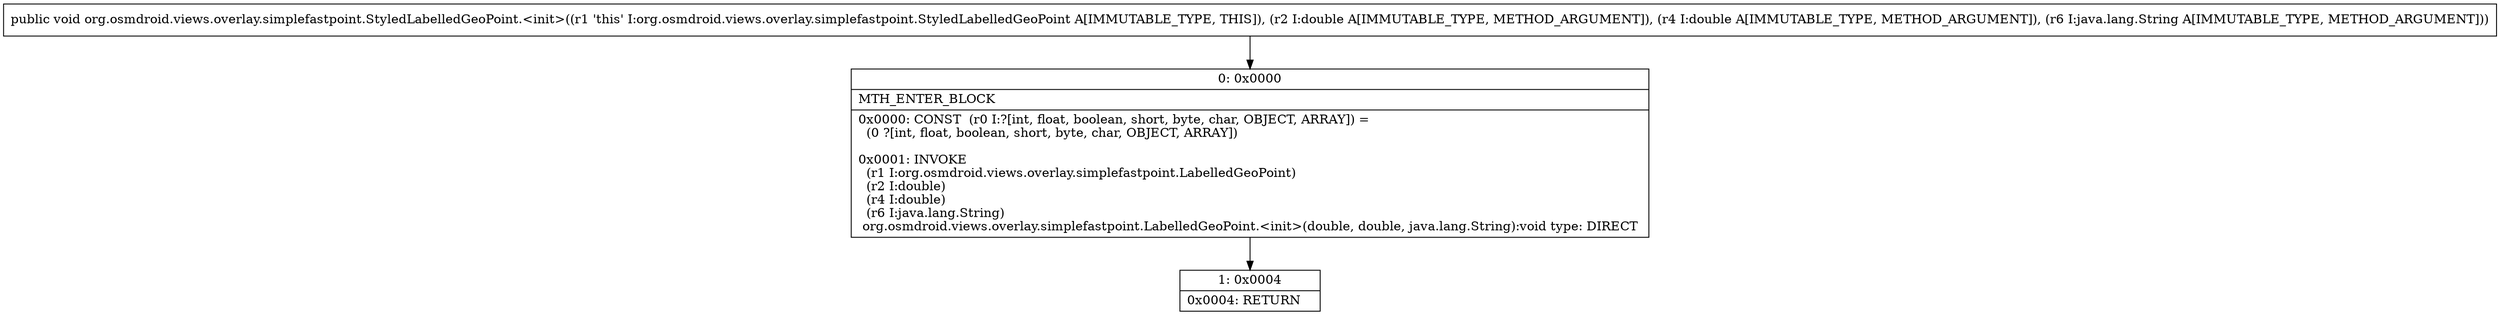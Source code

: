 digraph "CFG fororg.osmdroid.views.overlay.simplefastpoint.StyledLabelledGeoPoint.\<init\>(DDLjava\/lang\/String;)V" {
Node_0 [shape=record,label="{0\:\ 0x0000|MTH_ENTER_BLOCK\l|0x0000: CONST  (r0 I:?[int, float, boolean, short, byte, char, OBJECT, ARRAY]) = \l  (0 ?[int, float, boolean, short, byte, char, OBJECT, ARRAY])\l \l0x0001: INVOKE  \l  (r1 I:org.osmdroid.views.overlay.simplefastpoint.LabelledGeoPoint)\l  (r2 I:double)\l  (r4 I:double)\l  (r6 I:java.lang.String)\l org.osmdroid.views.overlay.simplefastpoint.LabelledGeoPoint.\<init\>(double, double, java.lang.String):void type: DIRECT \l}"];
Node_1 [shape=record,label="{1\:\ 0x0004|0x0004: RETURN   \l}"];
MethodNode[shape=record,label="{public void org.osmdroid.views.overlay.simplefastpoint.StyledLabelledGeoPoint.\<init\>((r1 'this' I:org.osmdroid.views.overlay.simplefastpoint.StyledLabelledGeoPoint A[IMMUTABLE_TYPE, THIS]), (r2 I:double A[IMMUTABLE_TYPE, METHOD_ARGUMENT]), (r4 I:double A[IMMUTABLE_TYPE, METHOD_ARGUMENT]), (r6 I:java.lang.String A[IMMUTABLE_TYPE, METHOD_ARGUMENT])) }"];
MethodNode -> Node_0;
Node_0 -> Node_1;
}


